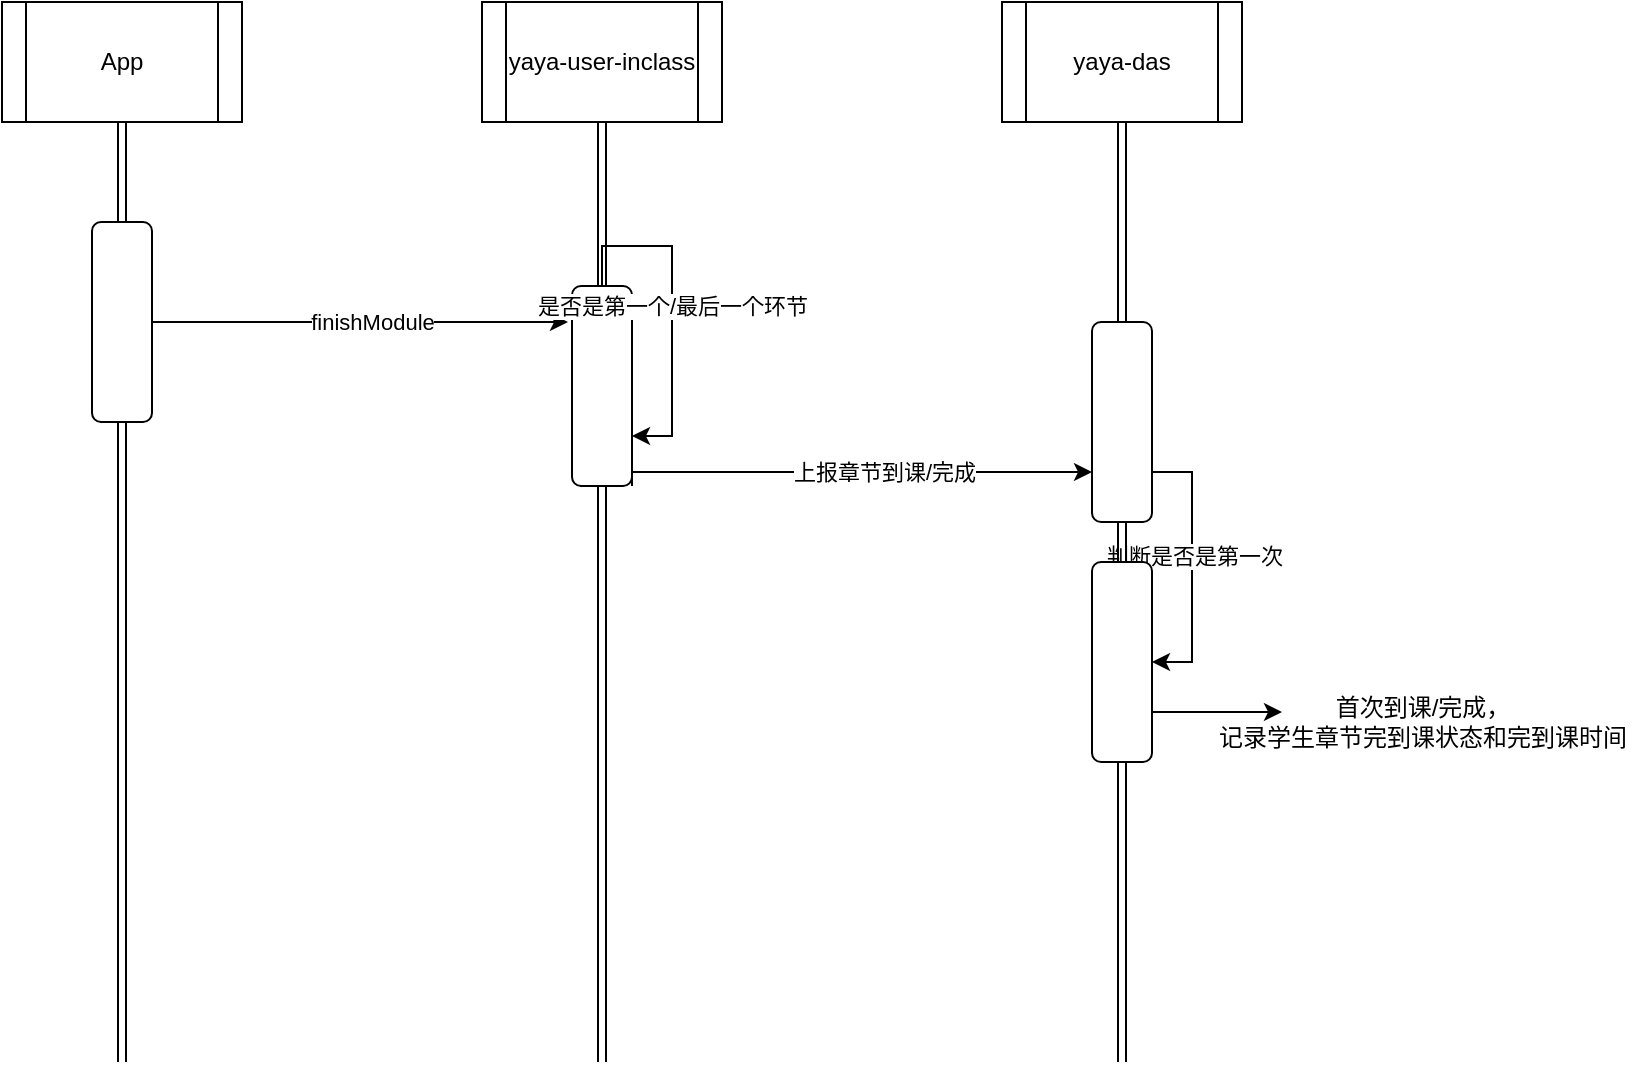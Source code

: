 <mxfile version="14.6.5" type="github">
  <diagram id="GyscfNWIRmXNlC4TNhtk" name="Page-1">
    <mxGraphModel dx="1298" dy="808" grid="1" gridSize="10" guides="1" tooltips="1" connect="1" arrows="1" fold="1" page="1" pageScale="1" pageWidth="827" pageHeight="1169" math="0" shadow="0">
      <root>
        <mxCell id="0" />
        <mxCell id="1" parent="0" />
        <mxCell id="9y9cuDd97dtnEJHXF65n-9" style="edgeStyle=orthogonalEdgeStyle;rounded=0;orthogonalLoop=1;jettySize=auto;html=1;shape=link;startArrow=none;" edge="1" parent="1" source="9y9cuDd97dtnEJHXF65n-11">
          <mxGeometry relative="1" as="geometry">
            <mxPoint x="140" y="600" as="targetPoint" />
          </mxGeometry>
        </mxCell>
        <mxCell id="9y9cuDd97dtnEJHXF65n-6" value="App" style="shape=process;whiteSpace=wrap;html=1;backgroundOutline=1;" vertex="1" parent="1">
          <mxGeometry x="80" y="70" width="120" height="60" as="geometry" />
        </mxCell>
        <mxCell id="9y9cuDd97dtnEJHXF65n-10" style="edgeStyle=orthogonalEdgeStyle;shape=link;rounded=0;orthogonalLoop=1;jettySize=auto;html=1;startArrow=none;" edge="1" parent="1" source="9y9cuDd97dtnEJHXF65n-13">
          <mxGeometry relative="1" as="geometry">
            <mxPoint x="380" y="600" as="targetPoint" />
          </mxGeometry>
        </mxCell>
        <mxCell id="9y9cuDd97dtnEJHXF65n-7" value="yaya-user-inclass" style="shape=process;whiteSpace=wrap;html=1;backgroundOutline=1;" vertex="1" parent="1">
          <mxGeometry x="320" y="70" width="120" height="60" as="geometry" />
        </mxCell>
        <mxCell id="9y9cuDd97dtnEJHXF65n-8" value="yaya-das" style="shape=process;whiteSpace=wrap;html=1;backgroundOutline=1;" vertex="1" parent="1">
          <mxGeometry x="580" y="70" width="120" height="60" as="geometry" />
        </mxCell>
        <mxCell id="9y9cuDd97dtnEJHXF65n-15" style="edgeStyle=orthogonalEdgeStyle;rounded=0;orthogonalLoop=1;jettySize=auto;html=1;exitX=1;exitY=0.5;exitDx=0;exitDy=0;entryX=-0.067;entryY=0.18;entryDx=0;entryDy=0;entryPerimeter=0;" edge="1" parent="1" source="9y9cuDd97dtnEJHXF65n-11" target="9y9cuDd97dtnEJHXF65n-13">
          <mxGeometry relative="1" as="geometry" />
        </mxCell>
        <mxCell id="9y9cuDd97dtnEJHXF65n-16" value="finishModule" style="edgeLabel;html=1;align=center;verticalAlign=middle;resizable=0;points=[];" vertex="1" connectable="0" parent="9y9cuDd97dtnEJHXF65n-15">
          <mxGeometry x="0.058" relative="1" as="geometry">
            <mxPoint as="offset" />
          </mxGeometry>
        </mxCell>
        <mxCell id="9y9cuDd97dtnEJHXF65n-11" value="" style="rounded=1;whiteSpace=wrap;html=1;" vertex="1" parent="1">
          <mxGeometry x="125" y="180" width="30" height="100" as="geometry" />
        </mxCell>
        <mxCell id="9y9cuDd97dtnEJHXF65n-12" value="" style="edgeStyle=orthogonalEdgeStyle;rounded=0;orthogonalLoop=1;jettySize=auto;html=1;shape=link;endArrow=none;" edge="1" parent="1" source="9y9cuDd97dtnEJHXF65n-6" target="9y9cuDd97dtnEJHXF65n-11">
          <mxGeometry relative="1" as="geometry">
            <mxPoint x="140" y="660" as="targetPoint" />
            <mxPoint x="140" y="130" as="sourcePoint" />
          </mxGeometry>
        </mxCell>
        <mxCell id="9y9cuDd97dtnEJHXF65n-21" style="edgeStyle=orthogonalEdgeStyle;rounded=0;orthogonalLoop=1;jettySize=auto;html=1;exitX=1;exitY=1;exitDx=0;exitDy=0;entryX=0;entryY=0.75;entryDx=0;entryDy=0;" edge="1" parent="1" source="9y9cuDd97dtnEJHXF65n-13" target="9y9cuDd97dtnEJHXF65n-19">
          <mxGeometry relative="1" as="geometry">
            <Array as="points">
              <mxPoint x="395" y="305" />
            </Array>
          </mxGeometry>
        </mxCell>
        <mxCell id="9y9cuDd97dtnEJHXF65n-22" value="上报章节到课/完成" style="edgeLabel;html=1;align=center;verticalAlign=middle;resizable=0;points=[];" vertex="1" connectable="0" parent="9y9cuDd97dtnEJHXF65n-21">
          <mxGeometry x="0.122" relative="1" as="geometry">
            <mxPoint as="offset" />
          </mxGeometry>
        </mxCell>
        <mxCell id="9y9cuDd97dtnEJHXF65n-13" value="" style="rounded=1;whiteSpace=wrap;html=1;" vertex="1" parent="1">
          <mxGeometry x="365" y="212" width="30" height="100" as="geometry" />
        </mxCell>
        <mxCell id="9y9cuDd97dtnEJHXF65n-14" value="" style="edgeStyle=orthogonalEdgeStyle;shape=link;rounded=0;orthogonalLoop=1;jettySize=auto;html=1;endArrow=none;" edge="1" parent="1" source="9y9cuDd97dtnEJHXF65n-7" target="9y9cuDd97dtnEJHXF65n-13">
          <mxGeometry relative="1" as="geometry">
            <mxPoint x="380" y="660" as="targetPoint" />
            <mxPoint x="380" y="130" as="sourcePoint" />
          </mxGeometry>
        </mxCell>
        <mxCell id="9y9cuDd97dtnEJHXF65n-17" value="是否是第一个/最后一个环节" style="edgeStyle=orthogonalEdgeStyle;rounded=0;orthogonalLoop=1;jettySize=auto;html=1;entryX=1;entryY=0.75;entryDx=0;entryDy=0;" edge="1" parent="1" source="9y9cuDd97dtnEJHXF65n-13" target="9y9cuDd97dtnEJHXF65n-13">
          <mxGeometry relative="1" as="geometry" />
        </mxCell>
        <mxCell id="9y9cuDd97dtnEJHXF65n-18" style="edgeStyle=orthogonalEdgeStyle;shape=link;rounded=0;orthogonalLoop=1;jettySize=auto;html=1;startArrow=none;exitX=0.5;exitY=1;exitDx=0;exitDy=0;" edge="1" parent="1" source="9y9cuDd97dtnEJHXF65n-23">
          <mxGeometry relative="1" as="geometry">
            <mxPoint x="640" y="600" as="targetPoint" />
            <mxPoint x="640" y="140" as="sourcePoint" />
          </mxGeometry>
        </mxCell>
        <mxCell id="9y9cuDd97dtnEJHXF65n-25" style="edgeStyle=orthogonalEdgeStyle;rounded=0;orthogonalLoop=1;jettySize=auto;html=1;exitX=1;exitY=0.75;exitDx=0;exitDy=0;entryX=1;entryY=0.5;entryDx=0;entryDy=0;" edge="1" parent="1" source="9y9cuDd97dtnEJHXF65n-19" target="9y9cuDd97dtnEJHXF65n-23">
          <mxGeometry relative="1" as="geometry" />
        </mxCell>
        <mxCell id="9y9cuDd97dtnEJHXF65n-26" value="判断是否是第一次" style="edgeLabel;html=1;align=center;verticalAlign=middle;resizable=0;points=[];" vertex="1" connectable="0" parent="9y9cuDd97dtnEJHXF65n-25">
          <mxGeometry x="-0.082" y="1" relative="1" as="geometry">
            <mxPoint as="offset" />
          </mxGeometry>
        </mxCell>
        <mxCell id="9y9cuDd97dtnEJHXF65n-19" value="" style="rounded=1;whiteSpace=wrap;html=1;" vertex="1" parent="1">
          <mxGeometry x="625" y="230" width="30" height="100" as="geometry" />
        </mxCell>
        <mxCell id="9y9cuDd97dtnEJHXF65n-20" value="" style="edgeStyle=orthogonalEdgeStyle;shape=link;rounded=0;orthogonalLoop=1;jettySize=auto;html=1;startArrow=none;exitX=0.5;exitY=1;exitDx=0;exitDy=0;endArrow=none;" edge="1" parent="1" source="9y9cuDd97dtnEJHXF65n-8" target="9y9cuDd97dtnEJHXF65n-19">
          <mxGeometry relative="1" as="geometry">
            <mxPoint x="640" y="660" as="targetPoint" />
            <mxPoint x="640" y="130" as="sourcePoint" />
          </mxGeometry>
        </mxCell>
        <mxCell id="9y9cuDd97dtnEJHXF65n-28" style="edgeStyle=orthogonalEdgeStyle;rounded=0;orthogonalLoop=1;jettySize=auto;html=1;exitX=1;exitY=0.75;exitDx=0;exitDy=0;" edge="1" parent="1" source="9y9cuDd97dtnEJHXF65n-23">
          <mxGeometry relative="1" as="geometry">
            <mxPoint x="720" y="425" as="targetPoint" />
          </mxGeometry>
        </mxCell>
        <mxCell id="9y9cuDd97dtnEJHXF65n-23" value="" style="rounded=1;whiteSpace=wrap;html=1;" vertex="1" parent="1">
          <mxGeometry x="625" y="350" width="30" height="100" as="geometry" />
        </mxCell>
        <mxCell id="9y9cuDd97dtnEJHXF65n-24" value="" style="edgeStyle=orthogonalEdgeStyle;shape=link;rounded=0;orthogonalLoop=1;jettySize=auto;html=1;startArrow=none;exitX=0.5;exitY=1;exitDx=0;exitDy=0;endArrow=none;" edge="1" parent="1" source="9y9cuDd97dtnEJHXF65n-19" target="9y9cuDd97dtnEJHXF65n-23">
          <mxGeometry relative="1" as="geometry">
            <mxPoint x="640" y="660" as="targetPoint" />
            <mxPoint x="640" y="330" as="sourcePoint" />
          </mxGeometry>
        </mxCell>
        <mxCell id="9y9cuDd97dtnEJHXF65n-29" value="首次到课/完成，&lt;br&gt;记录学生章节完到课状态和完到课时间" style="text;html=1;align=center;verticalAlign=middle;resizable=0;points=[];autosize=1;strokeColor=none;" vertex="1" parent="1">
          <mxGeometry x="680" y="415" width="220" height="30" as="geometry" />
        </mxCell>
      </root>
    </mxGraphModel>
  </diagram>
</mxfile>
